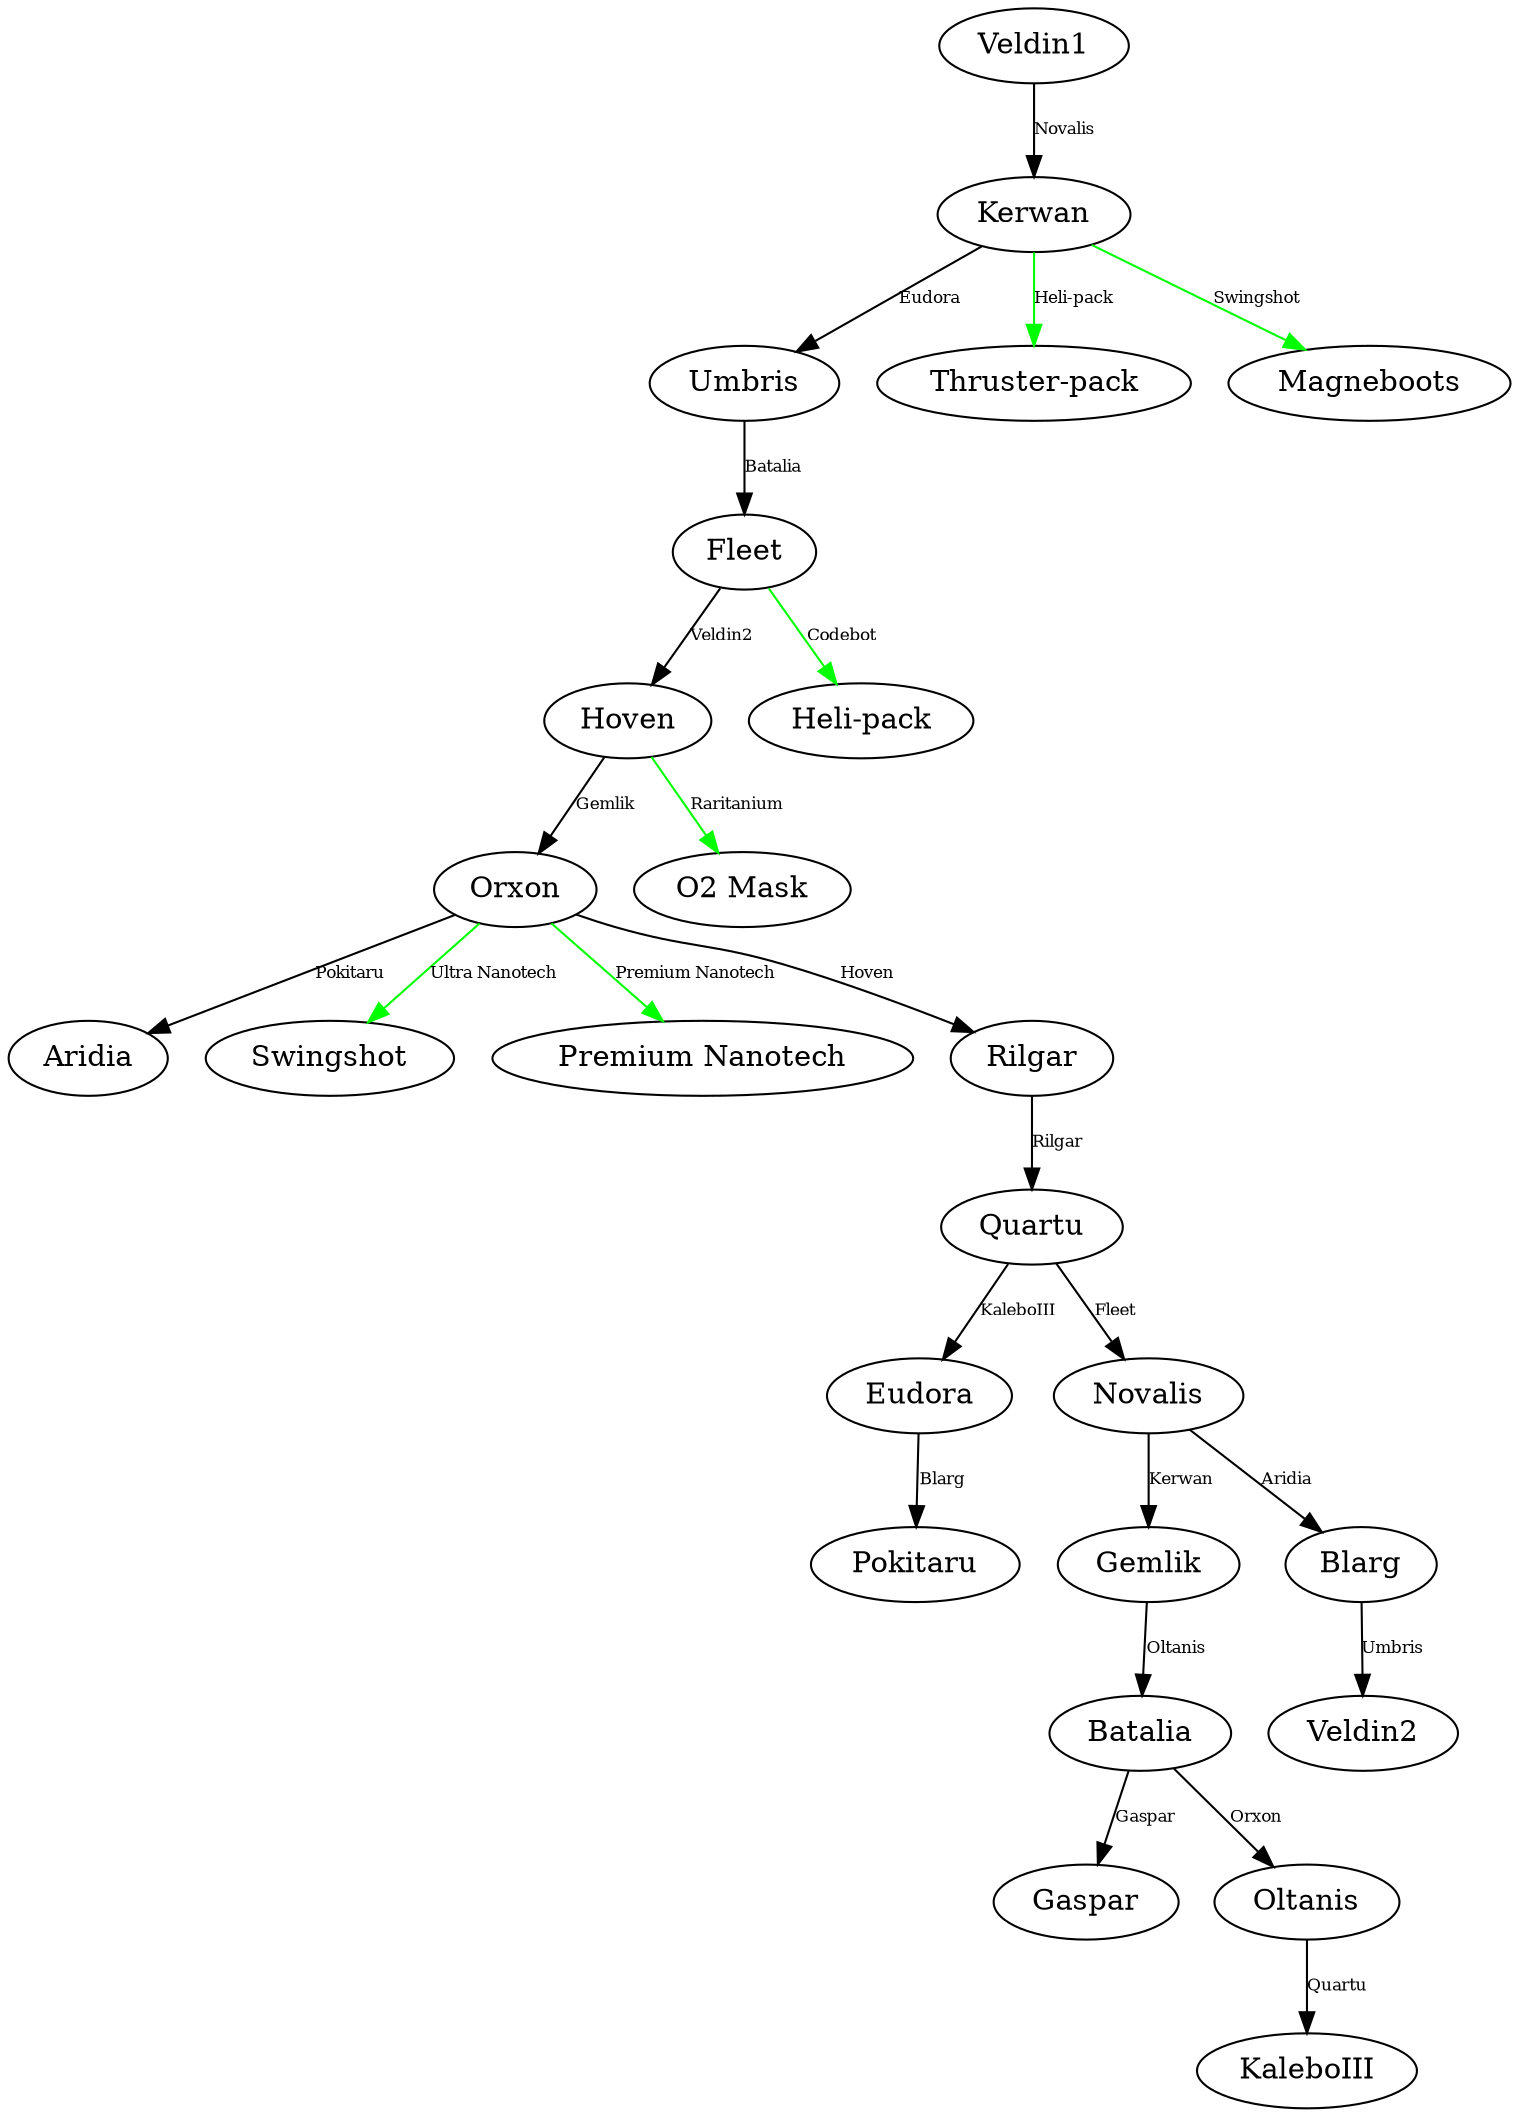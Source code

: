 digraph {
"Veldin1" -> "Kerwan"[label="Novalis",fontsize=8]
"Kerwan" -> "Umbris"[label="Eudora",fontsize=8]
"Umbris" -> "Fleet"[label="Batalia",fontsize=8]
"Kerwan" -> "Thruster-pack"[color="#00ff00",label="Heli-pack",fontsize=8]
"Kerwan" -> "Magneboots"[color="#00ff00",label="Swingshot",fontsize=8]
"Fleet" -> "Hoven"[label="Veldin2",fontsize=8]
"Hoven" -> "Orxon"[label="Gemlik",fontsize=8]
"Orxon" -> "Aridia"[label="Pokitaru",fontsize=8]
"Hoven" -> "O2 Mask"[color="#00ff00",label="Raritanium",fontsize=8]
"Orxon" -> "Swingshot"[color="#00ff00",label="Ultra Nanotech",fontsize=8]
"Orxon" -> "Premium Nanotech"[color="#00ff00",label="Premium Nanotech",fontsize=8]
"Fleet" -> "Heli-pack"[color="#00ff00",label="Codebot",fontsize=8]
"Orxon" -> "Rilgar"[label="Hoven",fontsize=8]
"Rilgar" -> "Quartu"[label="Rilgar",fontsize=8]
"Quartu" -> "Eudora"[label="KaleboIII",fontsize=8]
"Eudora" -> "Pokitaru"[label="Blarg",fontsize=8]
"Quartu" -> "Novalis"[label="Fleet",fontsize=8]
"Novalis" -> "Gemlik"[label="Kerwan",fontsize=8]
"Gemlik" -> "Batalia"[label="Oltanis",fontsize=8]
"Batalia" -> "Gaspar"[label="Gaspar",fontsize=8]
"Batalia" -> "Oltanis"[label="Orxon",fontsize=8]
"Oltanis" -> "KaleboIII"[label="Quartu",fontsize=8]
"Novalis" -> "Blarg"[label="Aridia",fontsize=8]
"Blarg" -> "Veldin2"[label="Umbris",fontsize=8]
}
